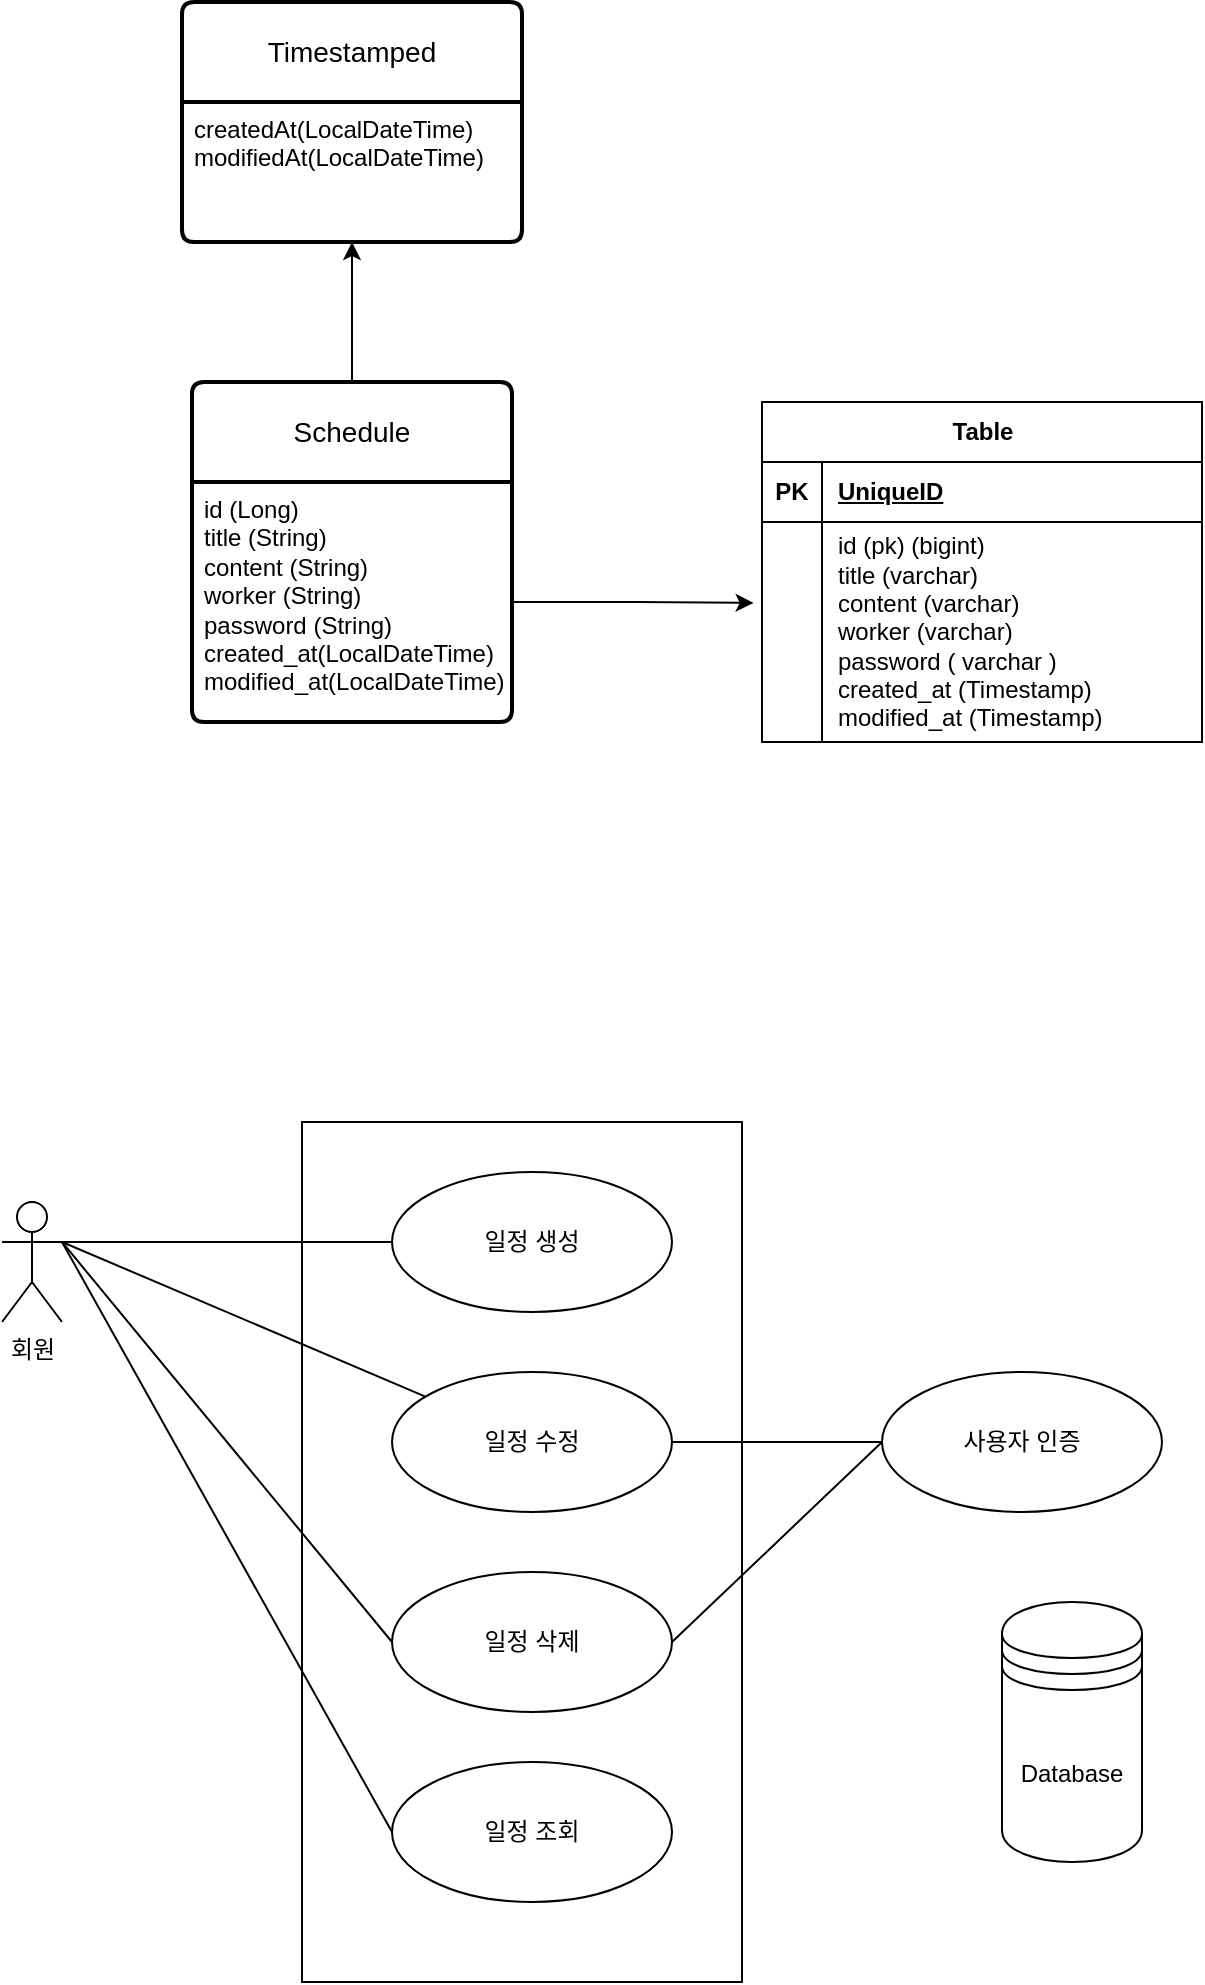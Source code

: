 <mxfile version="24.4.3" type="github">
  <diagram id="C5RBs43oDa-KdzZeNtuy" name="Page-1">
    <mxGraphModel dx="1195" dy="622" grid="1" gridSize="10" guides="1" tooltips="1" connect="1" arrows="1" fold="1" page="1" pageScale="1" pageWidth="827" pageHeight="1169" math="0" shadow="0">
      <root>
        <mxCell id="WIyWlLk6GJQsqaUBKTNV-0" />
        <mxCell id="WIyWlLk6GJQsqaUBKTNV-1" parent="WIyWlLk6GJQsqaUBKTNV-0" />
        <mxCell id="t_qoF288QhMvxmbiIuJE-21" value="회원" style="shape=umlActor;verticalLabelPosition=bottom;verticalAlign=top;html=1;" parent="WIyWlLk6GJQsqaUBKTNV-1" vertex="1">
          <mxGeometry x="20" y="640" width="30" height="60" as="geometry" />
        </mxCell>
        <mxCell id="t_qoF288QhMvxmbiIuJE-47" value="" style="group" parent="WIyWlLk6GJQsqaUBKTNV-1" vertex="1" connectable="0">
          <mxGeometry x="100" y="585" width="370" height="430" as="geometry" />
        </mxCell>
        <mxCell id="t_qoF288QhMvxmbiIuJE-46" value="" style="rounded=0;whiteSpace=wrap;html=1;" parent="t_qoF288QhMvxmbiIuJE-47" vertex="1">
          <mxGeometry x="70" y="15" width="220" height="430" as="geometry" />
        </mxCell>
        <mxCell id="t_qoF288QhMvxmbiIuJE-22" value="일정 생성" style="ellipse;whiteSpace=wrap;html=1;" parent="t_qoF288QhMvxmbiIuJE-47" vertex="1">
          <mxGeometry x="115" y="40" width="140" height="70" as="geometry" />
        </mxCell>
        <mxCell id="t_qoF288QhMvxmbiIuJE-23" value="일정 수정" style="ellipse;whiteSpace=wrap;html=1;" parent="t_qoF288QhMvxmbiIuJE-47" vertex="1">
          <mxGeometry x="115" y="140" width="140" height="70" as="geometry" />
        </mxCell>
        <mxCell id="t_qoF288QhMvxmbiIuJE-24" value="일정 삭제" style="ellipse;whiteSpace=wrap;html=1;" parent="t_qoF288QhMvxmbiIuJE-47" vertex="1">
          <mxGeometry x="115" y="240" width="140" height="70" as="geometry" />
        </mxCell>
        <mxCell id="t_qoF288QhMvxmbiIuJE-51" value="일정 조회" style="ellipse;whiteSpace=wrap;html=1;" parent="t_qoF288QhMvxmbiIuJE-47" vertex="1">
          <mxGeometry x="115" y="335" width="140" height="70" as="geometry" />
        </mxCell>
        <mxCell id="t_qoF288QhMvxmbiIuJE-49" value="" style="endArrow=none;html=1;rounded=0;exitX=1;exitY=0.333;exitDx=0;exitDy=0;exitPerimeter=0;" parent="WIyWlLk6GJQsqaUBKTNV-1" source="t_qoF288QhMvxmbiIuJE-21" target="t_qoF288QhMvxmbiIuJE-22" edge="1">
          <mxGeometry width="50" height="50" relative="1" as="geometry">
            <mxPoint x="80" y="640" as="sourcePoint" />
            <mxPoint x="120" y="755" as="targetPoint" />
          </mxGeometry>
        </mxCell>
        <mxCell id="t_qoF288QhMvxmbiIuJE-50" value="" style="endArrow=none;html=1;rounded=0;entryX=0;entryY=0.5;entryDx=0;entryDy=0;exitX=1;exitY=0.333;exitDx=0;exitDy=0;exitPerimeter=0;" parent="WIyWlLk6GJQsqaUBKTNV-1" source="t_qoF288QhMvxmbiIuJE-21" target="t_qoF288QhMvxmbiIuJE-24" edge="1">
          <mxGeometry width="50" height="50" relative="1" as="geometry">
            <mxPoint x="60" y="790" as="sourcePoint" />
            <mxPoint x="120" y="755" as="targetPoint" />
          </mxGeometry>
        </mxCell>
        <mxCell id="t_qoF288QhMvxmbiIuJE-52" value="" style="endArrow=none;html=1;rounded=0;exitX=1;exitY=0.333;exitDx=0;exitDy=0;exitPerimeter=0;entryX=0;entryY=0.5;entryDx=0;entryDy=0;" parent="WIyWlLk6GJQsqaUBKTNV-1" source="t_qoF288QhMvxmbiIuJE-21" target="t_qoF288QhMvxmbiIuJE-51" edge="1">
          <mxGeometry width="50" height="50" relative="1" as="geometry">
            <mxPoint x="60" y="790" as="sourcePoint" />
            <mxPoint x="90" y="905" as="targetPoint" />
          </mxGeometry>
        </mxCell>
        <mxCell id="t_qoF288QhMvxmbiIuJE-53" value="Database" style="shape=datastore;whiteSpace=wrap;html=1;" parent="WIyWlLk6GJQsqaUBKTNV-1" vertex="1">
          <mxGeometry x="520" y="840" width="70" height="130" as="geometry" />
        </mxCell>
        <mxCell id="t_qoF288QhMvxmbiIuJE-48" value="" style="endArrow=none;html=1;rounded=0;exitX=1;exitY=0.333;exitDx=0;exitDy=0;exitPerimeter=0;" parent="WIyWlLk6GJQsqaUBKTNV-1" source="t_qoF288QhMvxmbiIuJE-21" target="t_qoF288QhMvxmbiIuJE-23" edge="1">
          <mxGeometry width="50" height="50" relative="1" as="geometry">
            <mxPoint x="80" y="660" as="sourcePoint" />
            <mxPoint x="215" y="790" as="targetPoint" />
          </mxGeometry>
        </mxCell>
        <mxCell id="t_qoF288QhMvxmbiIuJE-54" value="사용자 인증" style="ellipse;whiteSpace=wrap;html=1;" parent="WIyWlLk6GJQsqaUBKTNV-1" vertex="1">
          <mxGeometry x="460" y="725" width="140" height="70" as="geometry" />
        </mxCell>
        <mxCell id="t_qoF288QhMvxmbiIuJE-55" value="" style="endArrow=none;html=1;rounded=0;entryX=0;entryY=0.5;entryDx=0;entryDy=0;exitX=1;exitY=0.5;exitDx=0;exitDy=0;" parent="WIyWlLk6GJQsqaUBKTNV-1" source="t_qoF288QhMvxmbiIuJE-23" target="t_qoF288QhMvxmbiIuJE-54" edge="1">
          <mxGeometry width="50" height="50" relative="1" as="geometry">
            <mxPoint x="430" y="870" as="sourcePoint" />
            <mxPoint x="480" y="820" as="targetPoint" />
          </mxGeometry>
        </mxCell>
        <mxCell id="t_qoF288QhMvxmbiIuJE-56" value="" style="endArrow=none;html=1;rounded=0;entryX=0;entryY=0.5;entryDx=0;entryDy=0;exitX=1;exitY=0.5;exitDx=0;exitDy=0;" parent="WIyWlLk6GJQsqaUBKTNV-1" source="t_qoF288QhMvxmbiIuJE-24" target="t_qoF288QhMvxmbiIuJE-54" edge="1">
          <mxGeometry width="50" height="50" relative="1" as="geometry">
            <mxPoint x="420" y="895" as="sourcePoint" />
            <mxPoint x="470" y="845" as="targetPoint" />
          </mxGeometry>
        </mxCell>
        <mxCell id="BEzaFgJP4w1K-rzHnB7p-6" style="edgeStyle=orthogonalEdgeStyle;rounded=0;orthogonalLoop=1;jettySize=auto;html=1;entryX=0.5;entryY=1;entryDx=0;entryDy=0;" edge="1" parent="WIyWlLk6GJQsqaUBKTNV-1" source="BEzaFgJP4w1K-rzHnB7p-0" target="BEzaFgJP4w1K-rzHnB7p-4">
          <mxGeometry relative="1" as="geometry" />
        </mxCell>
        <mxCell id="BEzaFgJP4w1K-rzHnB7p-0" value="Schedule" style="swimlane;childLayout=stackLayout;horizontal=1;startSize=50;horizontalStack=0;rounded=1;fontSize=14;fontStyle=0;strokeWidth=2;resizeParent=0;resizeLast=1;shadow=0;dashed=0;align=center;arcSize=4;whiteSpace=wrap;html=1;" vertex="1" parent="WIyWlLk6GJQsqaUBKTNV-1">
          <mxGeometry x="115" y="230" width="160" height="170" as="geometry" />
        </mxCell>
        <mxCell id="BEzaFgJP4w1K-rzHnB7p-1" value="id (Long)&lt;div&gt;title (String)&lt;/div&gt;&lt;div&gt;content (String)&lt;/div&gt;&lt;div&gt;worker (String)&lt;/div&gt;&lt;div&gt;password (String)&lt;/div&gt;&lt;div&gt;created_at(LocalDateTime)&lt;/div&gt;&lt;div&gt;modified_at(LocalDateTime)&lt;/div&gt;" style="align=left;strokeColor=none;fillColor=none;spacingLeft=4;fontSize=12;verticalAlign=top;resizable=0;rotatable=0;part=1;html=1;" vertex="1" parent="BEzaFgJP4w1K-rzHnB7p-0">
          <mxGeometry y="50" width="160" height="120" as="geometry" />
        </mxCell>
        <mxCell id="BEzaFgJP4w1K-rzHnB7p-3" value="Timestamped" style="swimlane;childLayout=stackLayout;horizontal=1;startSize=50;horizontalStack=0;rounded=1;fontSize=14;fontStyle=0;strokeWidth=2;resizeParent=0;resizeLast=1;shadow=0;dashed=0;align=center;arcSize=4;whiteSpace=wrap;html=1;" vertex="1" parent="WIyWlLk6GJQsqaUBKTNV-1">
          <mxGeometry x="110" y="40" width="170" height="120" as="geometry" />
        </mxCell>
        <mxCell id="BEzaFgJP4w1K-rzHnB7p-4" value="createdAt(LocalDateTime)&lt;div&gt;modifiedAt(LocalDateTime)&lt;/div&gt;" style="align=left;strokeColor=none;fillColor=none;spacingLeft=4;fontSize=12;verticalAlign=top;resizable=0;rotatable=0;part=1;html=1;" vertex="1" parent="BEzaFgJP4w1K-rzHnB7p-3">
          <mxGeometry y="50" width="170" height="70" as="geometry" />
        </mxCell>
        <mxCell id="BEzaFgJP4w1K-rzHnB7p-28" value="Table" style="shape=table;startSize=30;container=1;collapsible=1;childLayout=tableLayout;fixedRows=1;rowLines=0;fontStyle=1;align=center;resizeLast=1;html=1;" vertex="1" parent="WIyWlLk6GJQsqaUBKTNV-1">
          <mxGeometry x="400" y="240" width="220" height="170" as="geometry">
            <mxRectangle x="400" y="240" width="70" height="30" as="alternateBounds" />
          </mxGeometry>
        </mxCell>
        <mxCell id="BEzaFgJP4w1K-rzHnB7p-29" value="" style="shape=tableRow;horizontal=0;startSize=0;swimlaneHead=0;swimlaneBody=0;fillColor=none;collapsible=0;dropTarget=0;points=[[0,0.5],[1,0.5]];portConstraint=eastwest;top=0;left=0;right=0;bottom=1;" vertex="1" parent="BEzaFgJP4w1K-rzHnB7p-28">
          <mxGeometry y="30" width="220" height="30" as="geometry" />
        </mxCell>
        <mxCell id="BEzaFgJP4w1K-rzHnB7p-30" value="PK" style="shape=partialRectangle;connectable=0;fillColor=none;top=0;left=0;bottom=0;right=0;fontStyle=1;overflow=hidden;whiteSpace=wrap;html=1;" vertex="1" parent="BEzaFgJP4w1K-rzHnB7p-29">
          <mxGeometry width="30" height="30" as="geometry">
            <mxRectangle width="30" height="30" as="alternateBounds" />
          </mxGeometry>
        </mxCell>
        <mxCell id="BEzaFgJP4w1K-rzHnB7p-31" value="UniqueID" style="shape=partialRectangle;connectable=0;fillColor=none;top=0;left=0;bottom=0;right=0;align=left;spacingLeft=6;fontStyle=5;overflow=hidden;whiteSpace=wrap;html=1;" vertex="1" parent="BEzaFgJP4w1K-rzHnB7p-29">
          <mxGeometry x="30" width="190" height="30" as="geometry">
            <mxRectangle width="190" height="30" as="alternateBounds" />
          </mxGeometry>
        </mxCell>
        <mxCell id="BEzaFgJP4w1K-rzHnB7p-38" value="" style="shape=tableRow;horizontal=0;startSize=0;swimlaneHead=0;swimlaneBody=0;fillColor=none;collapsible=0;dropTarget=0;points=[[0,0.5],[1,0.5]];portConstraint=eastwest;top=0;left=0;right=0;bottom=0;" vertex="1" parent="BEzaFgJP4w1K-rzHnB7p-28">
          <mxGeometry y="60" width="220" height="110" as="geometry" />
        </mxCell>
        <mxCell id="BEzaFgJP4w1K-rzHnB7p-39" value="" style="shape=partialRectangle;connectable=0;fillColor=none;top=0;left=0;bottom=0;right=0;editable=1;overflow=hidden;whiteSpace=wrap;html=1;" vertex="1" parent="BEzaFgJP4w1K-rzHnB7p-38">
          <mxGeometry width="30" height="110" as="geometry">
            <mxRectangle width="30" height="110" as="alternateBounds" />
          </mxGeometry>
        </mxCell>
        <mxCell id="BEzaFgJP4w1K-rzHnB7p-40" value="id (pk) (bigint)&lt;div&gt;title (varchar)&lt;/div&gt;&lt;div&gt;content (varchar)&lt;/div&gt;&lt;div&gt;worker (varchar)&lt;/div&gt;&lt;div&gt;password ( varchar )&lt;/div&gt;&lt;div&gt;created_at (Timestamp)&lt;/div&gt;&lt;div&gt;modified_at (Timestamp)&lt;/div&gt;" style="shape=partialRectangle;connectable=0;fillColor=none;top=0;left=0;bottom=0;right=0;align=left;spacingLeft=6;overflow=hidden;whiteSpace=wrap;html=1;" vertex="1" parent="BEzaFgJP4w1K-rzHnB7p-38">
          <mxGeometry x="30" width="190" height="110" as="geometry">
            <mxRectangle width="190" height="110" as="alternateBounds" />
          </mxGeometry>
        </mxCell>
        <mxCell id="BEzaFgJP4w1K-rzHnB7p-41" style="edgeStyle=orthogonalEdgeStyle;rounded=0;orthogonalLoop=1;jettySize=auto;html=1;entryX=-0.019;entryY=0.368;entryDx=0;entryDy=0;entryPerimeter=0;" edge="1" parent="WIyWlLk6GJQsqaUBKTNV-1" source="BEzaFgJP4w1K-rzHnB7p-1" target="BEzaFgJP4w1K-rzHnB7p-38">
          <mxGeometry relative="1" as="geometry" />
        </mxCell>
      </root>
    </mxGraphModel>
  </diagram>
</mxfile>
